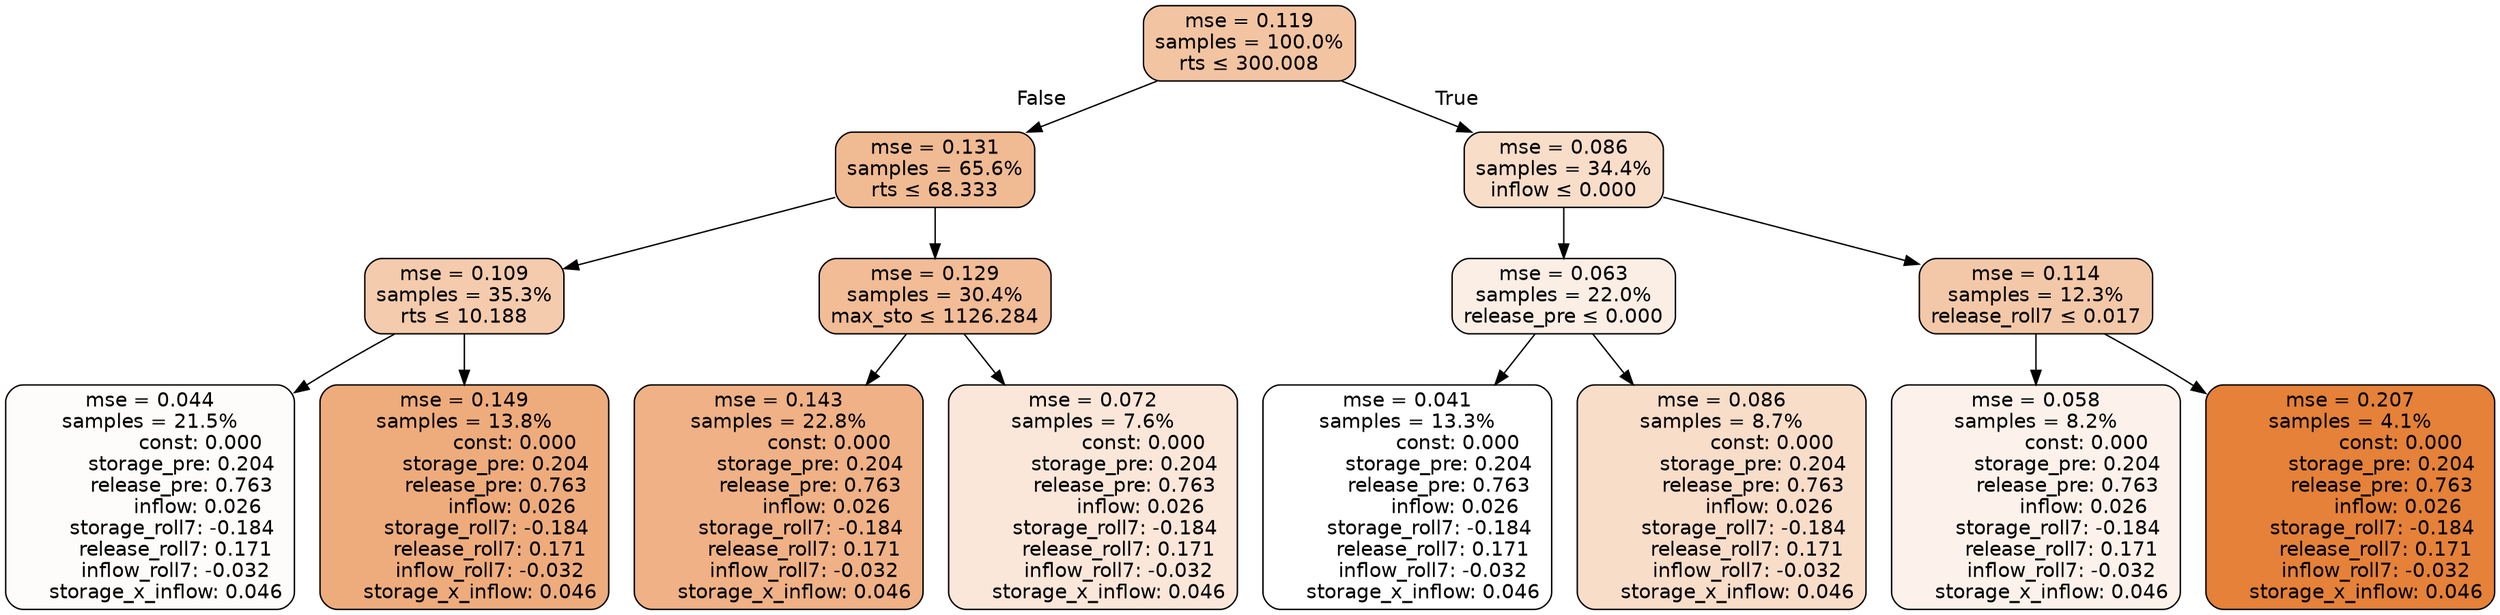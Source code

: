 digraph tree {
node [shape=rectangle, style="filled, rounded", color="black", fontname=helvetica] ;
edge [fontname=helvetica] ;
	"0" [label="mse = 0.119
samples = 100.0%
rts &le; 300.008", fillcolor="#f2c4a2"]
	"1" [label="mse = 0.131
samples = 65.6%
rts &le; 68.333", fillcolor="#f0ba93"]
	"2" [label="mse = 0.109
samples = 35.3%
rts &le; 10.188", fillcolor="#f4cbad"]
	"3" [label="mse = 0.044
samples = 21.5%
                const: 0.000
          storage_pre: 0.204
          release_pre: 0.763
               inflow: 0.026
       storage_roll7: -0.184
        release_roll7: 0.171
        inflow_roll7: -0.032
     storage_x_inflow: 0.046", fillcolor="#fefcfb"]
	"4" [label="mse = 0.149
samples = 13.8%
                const: 0.000
          storage_pre: 0.204
          release_pre: 0.763
               inflow: 0.026
       storage_roll7: -0.184
        release_roll7: 0.171
        inflow_roll7: -0.032
     storage_x_inflow: 0.046", fillcolor="#eeac7d"]
	"5" [label="mse = 0.129
samples = 30.4%
max_sto &le; 1126.284", fillcolor="#f1bc96"]
	"6" [label="mse = 0.143
samples = 22.8%
                const: 0.000
          storage_pre: 0.204
          release_pre: 0.763
               inflow: 0.026
       storage_roll7: -0.184
        release_roll7: 0.171
        inflow_roll7: -0.032
     storage_x_inflow: 0.046", fillcolor="#efb185"]
	"7" [label="mse = 0.072
samples = 7.6%
                const: 0.000
          storage_pre: 0.204
          release_pre: 0.763
               inflow: 0.026
       storage_roll7: -0.184
        release_roll7: 0.171
        inflow_roll7: -0.032
     storage_x_inflow: 0.046", fillcolor="#fae7d9"]
	"8" [label="mse = 0.086
samples = 34.4%
inflow &le; 0.000", fillcolor="#f8ddc9"]
	"9" [label="mse = 0.063
samples = 22.0%
release_pre &le; 0.000", fillcolor="#fbeee5"]
	"10" [label="mse = 0.041
samples = 13.3%
                const: 0.000
          storage_pre: 0.204
          release_pre: 0.763
               inflow: 0.026
       storage_roll7: -0.184
        release_roll7: 0.171
        inflow_roll7: -0.032
     storage_x_inflow: 0.046", fillcolor="#ffffff"]
	"11" [label="mse = 0.086
samples = 8.7%
                const: 0.000
          storage_pre: 0.204
          release_pre: 0.763
               inflow: 0.026
       storage_roll7: -0.184
        release_roll7: 0.171
        inflow_roll7: -0.032
     storage_x_inflow: 0.046", fillcolor="#f8ddc9"]
	"12" [label="mse = 0.114
samples = 12.3%
release_roll7 &le; 0.017", fillcolor="#f3c8a8"]
	"13" [label="mse = 0.058
samples = 8.2%
                const: 0.000
          storage_pre: 0.204
          release_pre: 0.763
               inflow: 0.026
       storage_roll7: -0.184
        release_roll7: 0.171
        inflow_roll7: -0.032
     storage_x_inflow: 0.046", fillcolor="#fcf2eb"]
	"14" [label="mse = 0.207
samples = 4.1%
                const: 0.000
          storage_pre: 0.204
          release_pre: 0.763
               inflow: 0.026
       storage_roll7: -0.184
        release_roll7: 0.171
        inflow_roll7: -0.032
     storage_x_inflow: 0.046", fillcolor="#e58139"]

	"0" -> "1" [labeldistance=2.5, labelangle=45, headlabel="False"]
	"1" -> "2"
	"2" -> "3"
	"2" -> "4"
	"1" -> "5"
	"5" -> "6"
	"5" -> "7"
	"0" -> "8" [labeldistance=2.5, labelangle=-45, headlabel="True"]
	"8" -> "9"
	"9" -> "10"
	"9" -> "11"
	"8" -> "12"
	"12" -> "13"
	"12" -> "14"
}